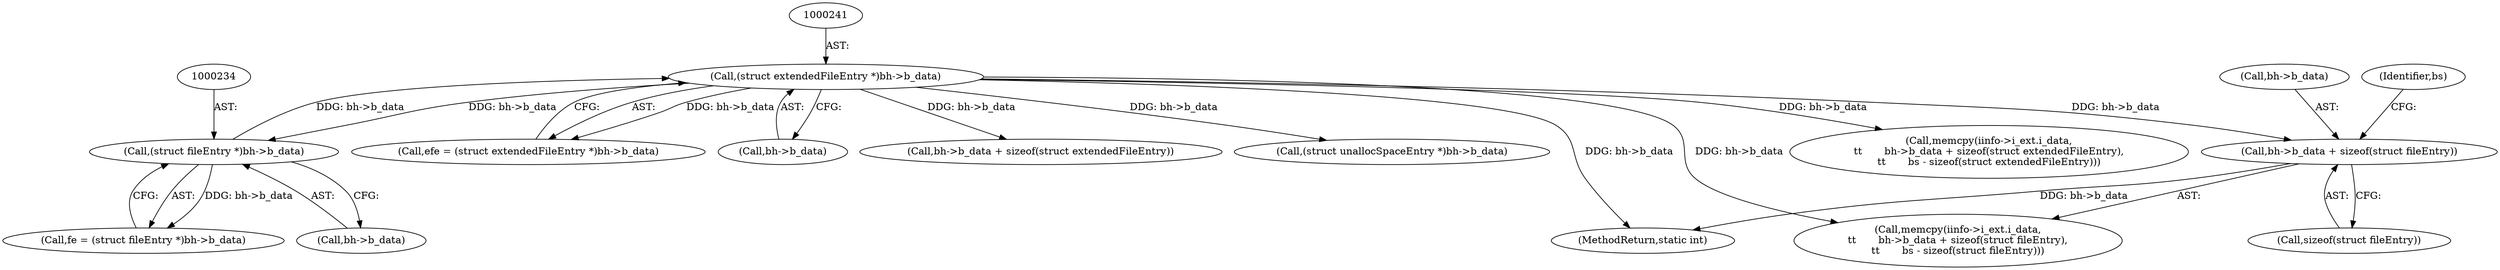 digraph "0_linux_23b133bdc452aa441fcb9b82cbf6dd05cfd342d0@pointer" {
"1000496" [label="(Call,bh->b_data + sizeof(struct fileEntry))"];
"1000240" [label="(Call,(struct extendedFileEntry *)bh->b_data)"];
"1000233" [label="(Call,(struct fileEntry *)bh->b_data)"];
"1000238" [label="(Call,efe = (struct extendedFileEntry *)bh->b_data)"];
"1000496" [label="(Call,bh->b_data + sizeof(struct fileEntry))"];
"1000448" [label="(Call,bh->b_data + sizeof(struct extendedFileEntry))"];
"1000533" [label="(Call,(struct unallocSpaceEntry *)bh->b_data)"];
"1000233" [label="(Call,(struct fileEntry *)bh->b_data)"];
"1000497" [label="(Call,bh->b_data)"];
"1000240" [label="(Call,(struct extendedFileEntry *)bh->b_data)"];
"1000242" [label="(Call,bh->b_data)"];
"1000503" [label="(Identifier,bs)"];
"1000231" [label="(Call,fe = (struct fileEntry *)bh->b_data)"];
"1000490" [label="(Call,memcpy(iinfo->i_ext.i_data,\n\t\t       bh->b_data + sizeof(struct fileEntry),\n\t\t       bs - sizeof(struct fileEntry)))"];
"1000500" [label="(Call,sizeof(struct fileEntry))"];
"1000442" [label="(Call,memcpy(iinfo->i_ext.i_data,\n\t\t       bh->b_data + sizeof(struct extendedFileEntry),\n\t\t       bs - sizeof(struct extendedFileEntry)))"];
"1000235" [label="(Call,bh->b_data)"];
"1001231" [label="(MethodReturn,static int)"];
"1000496" -> "1000490"  [label="AST: "];
"1000496" -> "1000500"  [label="CFG: "];
"1000497" -> "1000496"  [label="AST: "];
"1000500" -> "1000496"  [label="AST: "];
"1000503" -> "1000496"  [label="CFG: "];
"1000496" -> "1001231"  [label="DDG: bh->b_data"];
"1000240" -> "1000496"  [label="DDG: bh->b_data"];
"1000240" -> "1000238"  [label="AST: "];
"1000240" -> "1000242"  [label="CFG: "];
"1000241" -> "1000240"  [label="AST: "];
"1000242" -> "1000240"  [label="AST: "];
"1000238" -> "1000240"  [label="CFG: "];
"1000240" -> "1001231"  [label="DDG: bh->b_data"];
"1000240" -> "1000233"  [label="DDG: bh->b_data"];
"1000240" -> "1000238"  [label="DDG: bh->b_data"];
"1000233" -> "1000240"  [label="DDG: bh->b_data"];
"1000240" -> "1000442"  [label="DDG: bh->b_data"];
"1000240" -> "1000448"  [label="DDG: bh->b_data"];
"1000240" -> "1000490"  [label="DDG: bh->b_data"];
"1000240" -> "1000533"  [label="DDG: bh->b_data"];
"1000233" -> "1000231"  [label="AST: "];
"1000233" -> "1000235"  [label="CFG: "];
"1000234" -> "1000233"  [label="AST: "];
"1000235" -> "1000233"  [label="AST: "];
"1000231" -> "1000233"  [label="CFG: "];
"1000233" -> "1000231"  [label="DDG: bh->b_data"];
}
